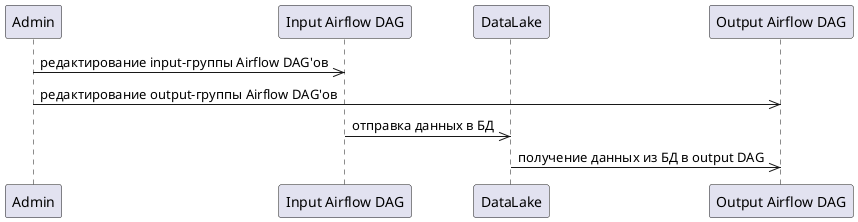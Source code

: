 @startuml
participant Admin
participant input_dag as "Input Airflow DAG"
participant DataLake
participant output_dag as "Output Airflow DAG"

Admin ->> input_dag: редактирование input-группы Airflow DAG'ов
Admin ->> output_dag: редактирование output-группы Airflow DAG'ов
input_dag ->> DataLake:  отправка данных в БД
DataLake ->> output_dag: получение данных из БД в output DAG
@enduml
